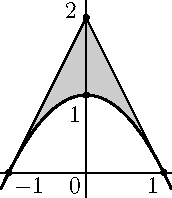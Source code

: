 access graph;

size(3.5cm);

pen gray = gray(0.8);

guide parabolaAB = graph.graph(
    f = new real (real x) {return 1-x^2;},
    a = -1, b = 1
);

guide parabola = graph.graph(
    f = new real (real x) {return 1-x^2;},
    a = -1 - 0.1, b = 1 + 0.1
);

fill(parabolaAB--(0,2)--cycle, p=gray);

draw(parabola, p=linewidth(1));

draw((-1,0)--(0,2)--(1,0));

graph.xaxis(above=true);
graph.yaxis(above=true);

label("$0$", (0, 0), SW);
dot(Label("$-1$", (-1, 0), SE));
dot(Label("$1$", (1, 0), SW));

dot(Label("$1$", (0, 1), (SW+SSW)));
dot(Label("$2$", (0, 2), 1.5WNW));

